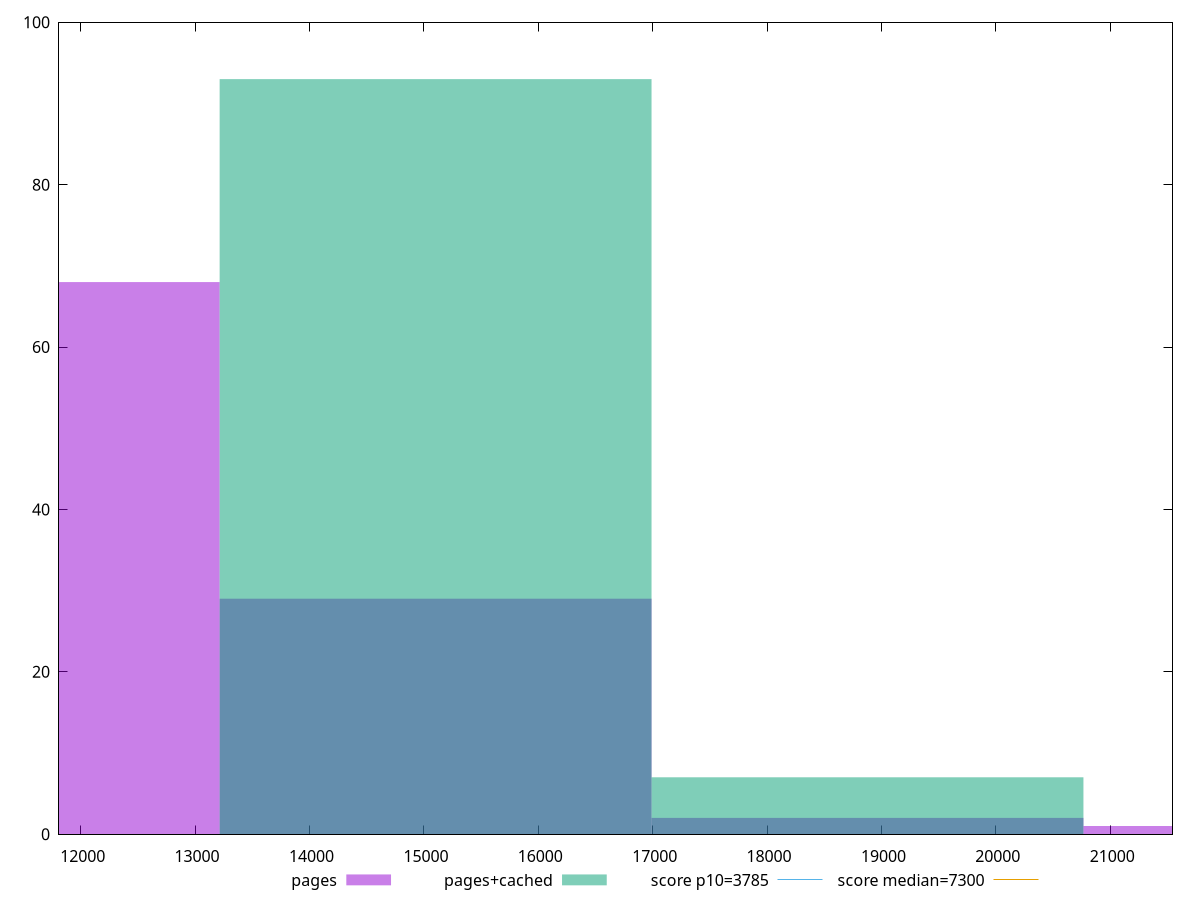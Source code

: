 reset

$pages <<EOF
22653.603099445325 1
11326.801549722662 68
15102.402066296883 29
18878.002582871104 2
EOF

$pagesCached <<EOF
15102.402066296883 93
18878.002582871104 7
EOF

set key outside below
set boxwidth 3775.600516574221
set xrange [11810.271999999999:21544.384999999995]
set yrange [0:100]
set trange [0:100]
set style fill transparent solid 0.5 noborder

set parametric
set terminal svg size 640, 500 enhanced background rgb 'white'
set output "reprap/interactive/comparison/histogram/0_vs_1.svg"

plot $pages title "pages" with boxes, \
     $pagesCached title "pages+cached" with boxes, \
     3785,t title "score p10=3785", \
     7300,t title "score median=7300"

reset
